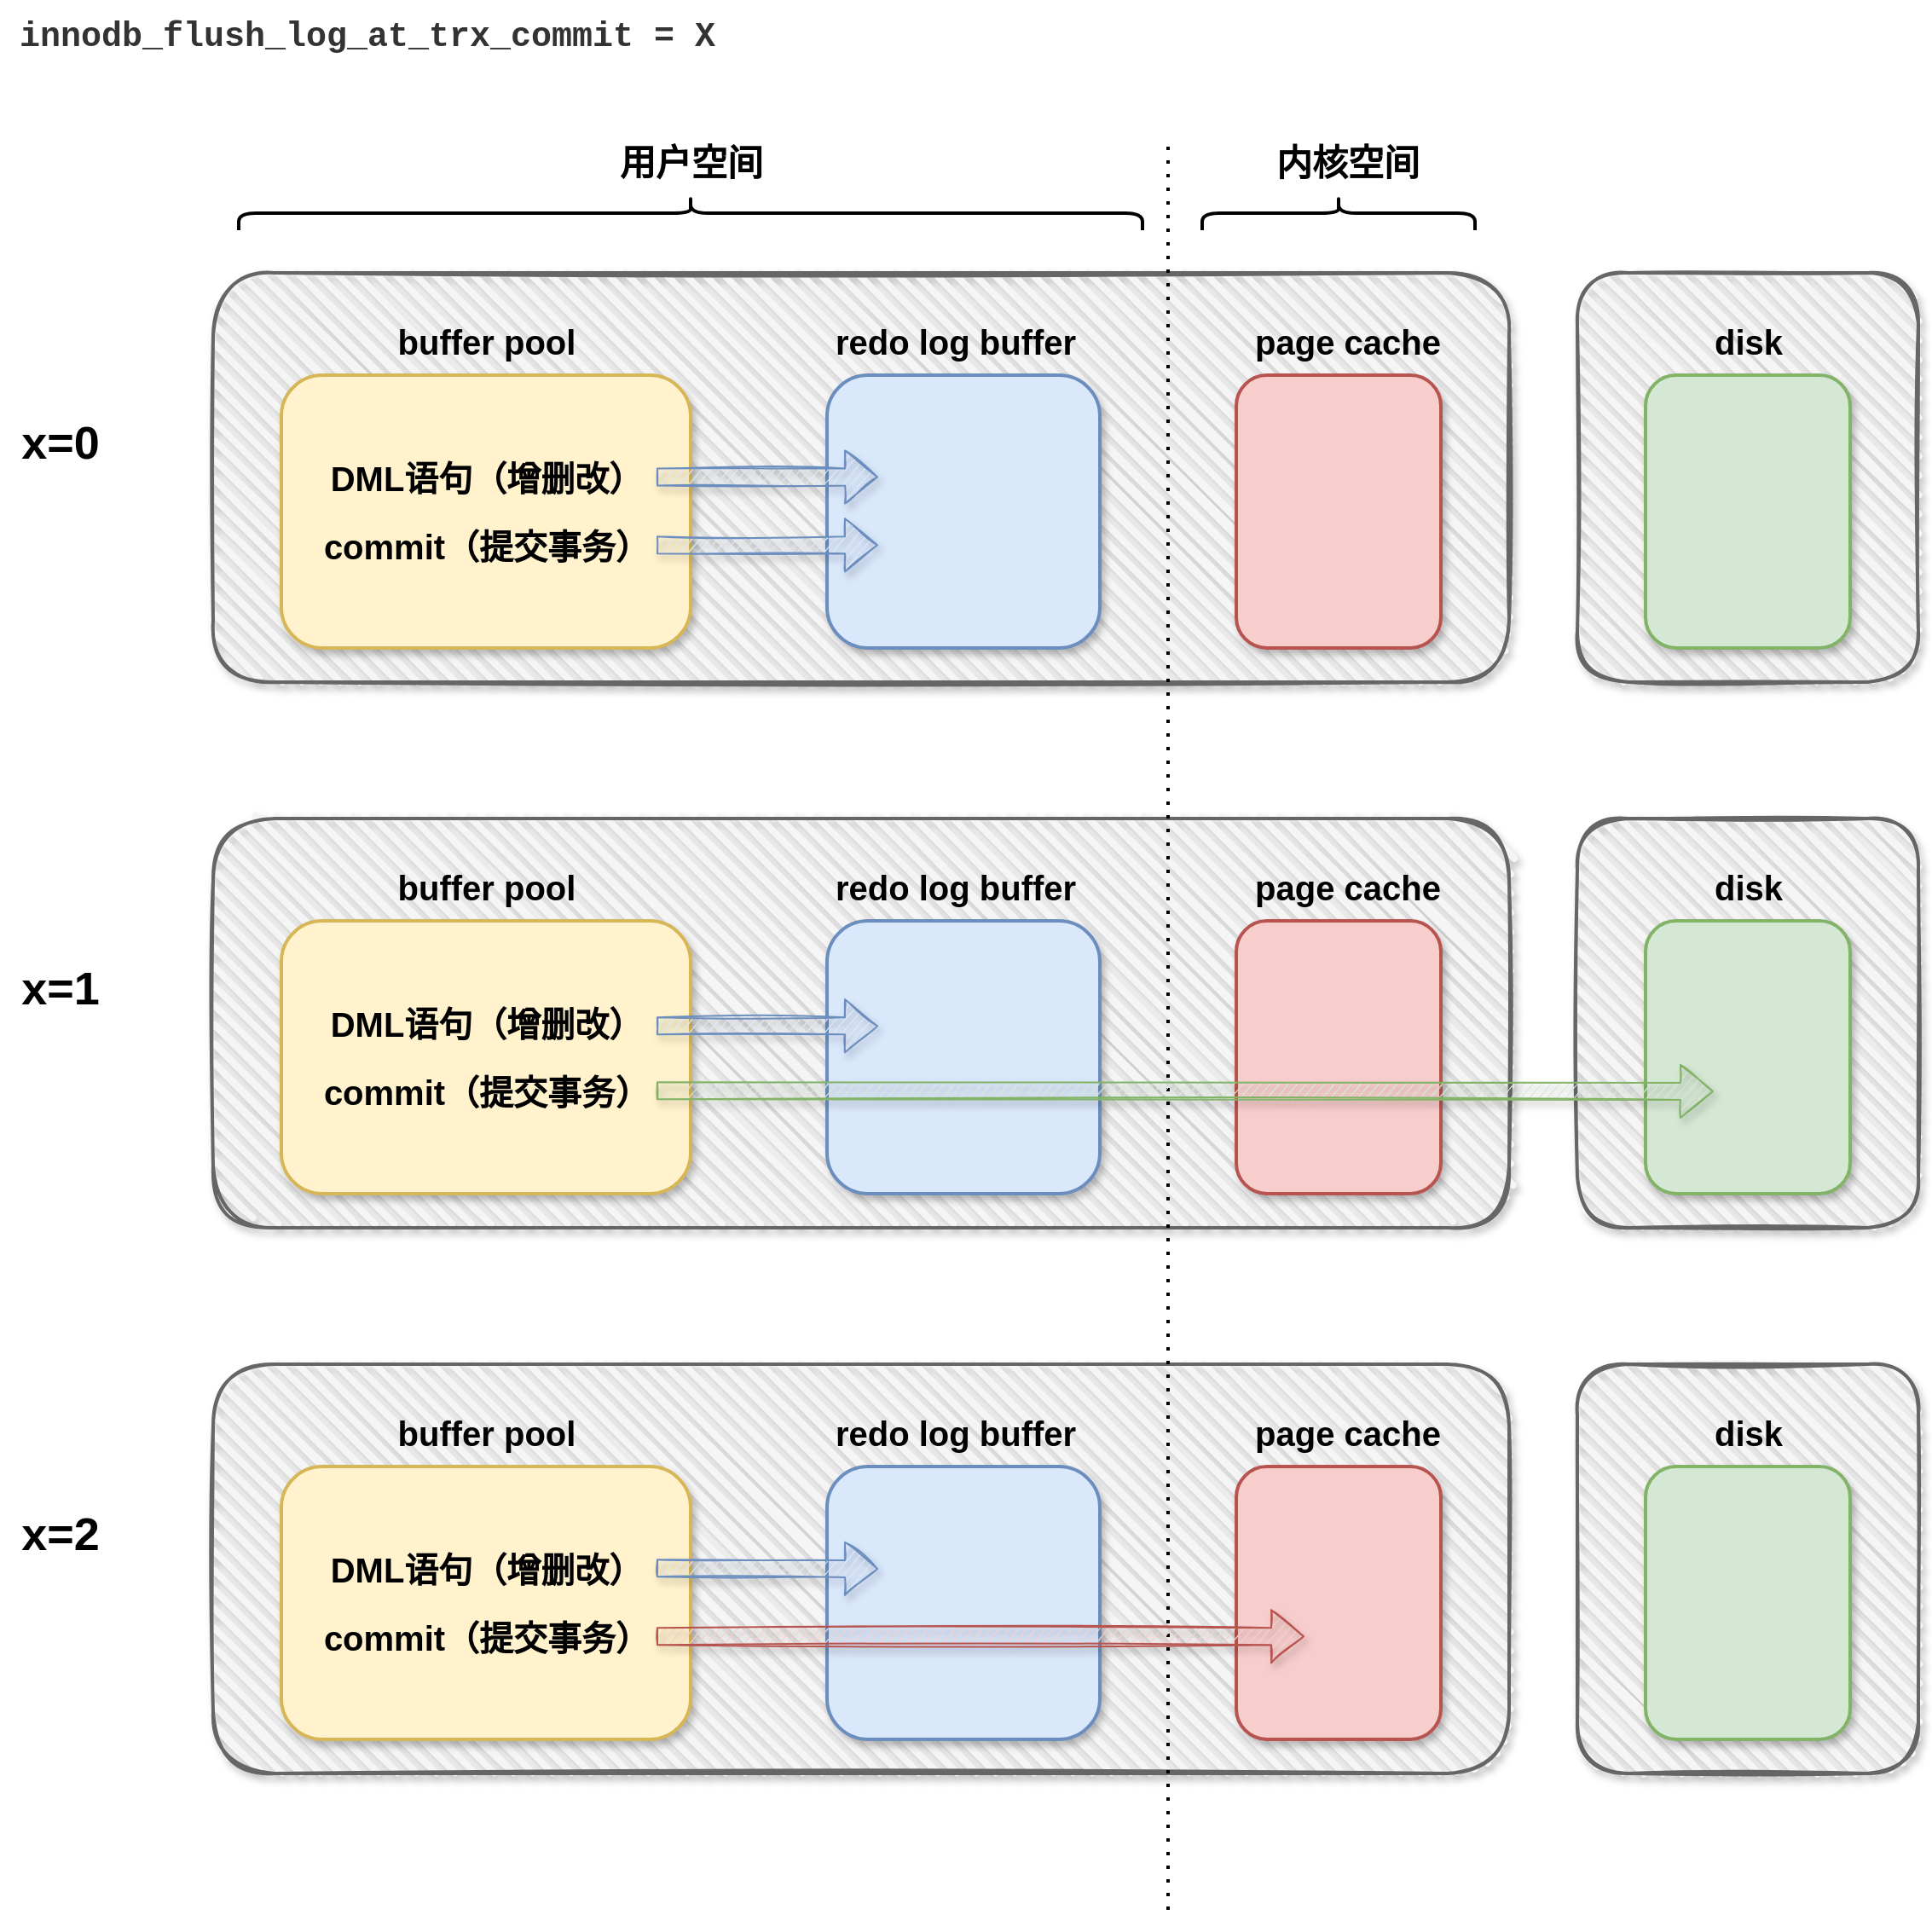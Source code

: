 <mxfile version="20.4.1" type="github">
  <diagram id="LJkzRXAmJUINt2x6cgg8" name="第 1 页">
    <mxGraphModel dx="2282" dy="1991" grid="1" gridSize="10" guides="1" tooltips="1" connect="1" arrows="1" fold="1" page="1" pageScale="1" pageWidth="827" pageHeight="1169" math="0" shadow="0">
      <root>
        <mxCell id="0" />
        <mxCell id="1" parent="0" />
        <mxCell id="_pXZU0co5bSJZ4ZsHfcl-16" value="" style="rounded=1;whiteSpace=wrap;html=1;strokeWidth=2;fillWeight=4;hachureGap=8;hachureAngle=45;fillColor=#f5f5f5;sketch=1;shadow=1;labelBackgroundColor=none;labelBorderColor=none;fontSize=20;fontColor=#333333;strokeColor=#666666;" vertex="1" parent="1">
          <mxGeometry x="880" y="80" width="200" height="240" as="geometry" />
        </mxCell>
        <mxCell id="_pXZU0co5bSJZ4ZsHfcl-15" value="" style="rounded=1;whiteSpace=wrap;html=1;strokeWidth=2;fillWeight=4;hachureGap=8;hachureAngle=45;fillColor=#f5f5f5;sketch=1;shadow=1;labelBackgroundColor=none;labelBorderColor=none;fontSize=20;fontColor=#333333;strokeColor=#666666;" vertex="1" parent="1">
          <mxGeometry x="80" y="80" width="760" height="240" as="geometry" />
        </mxCell>
        <mxCell id="_pXZU0co5bSJZ4ZsHfcl-1" value="" style="rounded=1;whiteSpace=wrap;html=1;strokeWidth=2;fillWeight=4;hachureGap=8;hachureAngle=45;fillColor=#fff2cc;sketch=0;strokeColor=#d6b656;shadow=1;" vertex="1" parent="1">
          <mxGeometry x="120" y="140" width="240" height="160" as="geometry" />
        </mxCell>
        <mxCell id="_pXZU0co5bSJZ4ZsHfcl-2" value="" style="rounded=1;whiteSpace=wrap;html=1;strokeWidth=2;fillWeight=4;hachureGap=8;hachureAngle=45;fillColor=#dae8fc;sketch=0;shadow=1;strokeColor=#6c8ebf;" vertex="1" parent="1">
          <mxGeometry x="440" y="140" width="160" height="160" as="geometry" />
        </mxCell>
        <mxCell id="_pXZU0co5bSJZ4ZsHfcl-3" value="" style="rounded=1;whiteSpace=wrap;html=1;strokeWidth=2;fillWeight=4;hachureGap=8;hachureAngle=45;fillColor=#f8cecc;sketch=0;shadow=1;strokeColor=#b85450;" vertex="1" parent="1">
          <mxGeometry x="680" y="140" width="120" height="160" as="geometry" />
        </mxCell>
        <mxCell id="_pXZU0co5bSJZ4ZsHfcl-5" value="" style="rounded=1;whiteSpace=wrap;html=1;strokeWidth=2;fillWeight=4;hachureGap=8;hachureAngle=45;fillColor=#d5e8d4;sketch=0;strokeColor=#82b366;shadow=1;" vertex="1" parent="1">
          <mxGeometry x="920" y="140" width="120" height="160" as="geometry" />
        </mxCell>
        <mxCell id="_pXZU0co5bSJZ4ZsHfcl-6" value="DML语句（增删改）" style="text;html=1;align=center;verticalAlign=middle;resizable=0;points=[];autosize=1;strokeColor=none;fillColor=none;fontStyle=1;fontSize=20;" vertex="1" parent="1">
          <mxGeometry x="135" y="180" width="210" height="40" as="geometry" />
        </mxCell>
        <mxCell id="_pXZU0co5bSJZ4ZsHfcl-7" value="commit（提交事务）" style="text;html=1;align=center;verticalAlign=middle;resizable=0;points=[];autosize=1;strokeColor=none;fillColor=none;fontStyle=1;fontSize=20;labelBackgroundColor=none;labelBorderColor=none;" vertex="1" parent="1">
          <mxGeometry x="135" y="220" width="210" height="40" as="geometry" />
        </mxCell>
        <mxCell id="_pXZU0co5bSJZ4ZsHfcl-8" value="buffer pool" style="text;html=1;align=center;verticalAlign=middle;resizable=0;points=[];autosize=1;strokeColor=none;fillColor=none;fontSize=20;fontStyle=1" vertex="1" parent="1">
          <mxGeometry x="175" y="100" width="130" height="40" as="geometry" />
        </mxCell>
        <mxCell id="_pXZU0co5bSJZ4ZsHfcl-10" value="redo log buffer" style="text;html=1;align=center;verticalAlign=middle;resizable=0;points=[];autosize=1;strokeColor=none;fillColor=none;fontSize=20;fontStyle=1" vertex="1" parent="1">
          <mxGeometry x="435" y="100" width="160" height="40" as="geometry" />
        </mxCell>
        <mxCell id="_pXZU0co5bSJZ4ZsHfcl-11" value="page cache" style="text;html=1;align=center;verticalAlign=middle;resizable=0;points=[];autosize=1;strokeColor=none;fillColor=none;fontSize=20;fontStyle=1" vertex="1" parent="1">
          <mxGeometry x="680" y="100" width="130" height="40" as="geometry" />
        </mxCell>
        <mxCell id="_pXZU0co5bSJZ4ZsHfcl-13" value="disk" style="text;html=1;align=center;verticalAlign=middle;resizable=0;points=[];autosize=1;strokeColor=none;fillColor=none;fontSize=20;fontStyle=1" vertex="1" parent="1">
          <mxGeometry x="950" y="100" width="60" height="40" as="geometry" />
        </mxCell>
        <mxCell id="_pXZU0co5bSJZ4ZsHfcl-19" value="" style="rounded=1;whiteSpace=wrap;html=1;strokeWidth=2;fillWeight=4;hachureGap=8;hachureAngle=45;fillColor=#f5f5f5;sketch=1;shadow=1;labelBackgroundColor=none;labelBorderColor=none;fontSize=20;fontColor=#333333;strokeColor=#666666;" vertex="1" parent="1">
          <mxGeometry x="880" y="400" width="200" height="240" as="geometry" />
        </mxCell>
        <mxCell id="_pXZU0co5bSJZ4ZsHfcl-20" value="" style="rounded=1;whiteSpace=wrap;html=1;strokeWidth=2;fillWeight=4;hachureGap=8;hachureAngle=45;fillColor=#f5f5f5;sketch=1;shadow=1;labelBackgroundColor=none;labelBorderColor=none;fontSize=20;fontColor=#333333;strokeColor=#666666;" vertex="1" parent="1">
          <mxGeometry x="80" y="400" width="760" height="240" as="geometry" />
        </mxCell>
        <mxCell id="_pXZU0co5bSJZ4ZsHfcl-21" value="" style="rounded=1;whiteSpace=wrap;html=1;strokeWidth=2;fillWeight=4;hachureGap=8;hachureAngle=45;fillColor=#fff2cc;sketch=0;strokeColor=#d6b656;shadow=1;" vertex="1" parent="1">
          <mxGeometry x="120" y="460" width="240" height="160" as="geometry" />
        </mxCell>
        <mxCell id="_pXZU0co5bSJZ4ZsHfcl-22" value="" style="rounded=1;whiteSpace=wrap;html=1;strokeWidth=2;fillWeight=4;hachureGap=8;hachureAngle=45;fillColor=#dae8fc;sketch=0;shadow=1;strokeColor=#6c8ebf;" vertex="1" parent="1">
          <mxGeometry x="440" y="460" width="160" height="160" as="geometry" />
        </mxCell>
        <mxCell id="_pXZU0co5bSJZ4ZsHfcl-23" value="" style="rounded=1;whiteSpace=wrap;html=1;strokeWidth=2;fillWeight=4;hachureGap=8;hachureAngle=45;fillColor=#f8cecc;sketch=0;shadow=1;strokeColor=#b85450;" vertex="1" parent="1">
          <mxGeometry x="680" y="460" width="120" height="160" as="geometry" />
        </mxCell>
        <mxCell id="_pXZU0co5bSJZ4ZsHfcl-24" value="" style="rounded=1;whiteSpace=wrap;html=1;strokeWidth=2;fillWeight=4;hachureGap=8;hachureAngle=45;fillColor=#d5e8d4;sketch=0;strokeColor=#82b366;shadow=1;" vertex="1" parent="1">
          <mxGeometry x="920" y="460" width="120" height="160" as="geometry" />
        </mxCell>
        <mxCell id="_pXZU0co5bSJZ4ZsHfcl-25" value="DML语句（增删改）" style="text;html=1;align=center;verticalAlign=middle;resizable=0;points=[];autosize=1;strokeColor=none;fillColor=none;fontStyle=1;fontSize=20;" vertex="1" parent="1">
          <mxGeometry x="135" y="500" width="210" height="40" as="geometry" />
        </mxCell>
        <mxCell id="_pXZU0co5bSJZ4ZsHfcl-26" value="commit（提交事务）" style="text;html=1;align=center;verticalAlign=middle;resizable=0;points=[];autosize=1;strokeColor=none;fillColor=none;fontStyle=1;fontSize=20;labelBackgroundColor=none;labelBorderColor=none;" vertex="1" parent="1">
          <mxGeometry x="135" y="540" width="210" height="40" as="geometry" />
        </mxCell>
        <mxCell id="_pXZU0co5bSJZ4ZsHfcl-27" value="buffer pool" style="text;html=1;align=center;verticalAlign=middle;resizable=0;points=[];autosize=1;strokeColor=none;fillColor=none;fontSize=20;fontStyle=1" vertex="1" parent="1">
          <mxGeometry x="175" y="420" width="130" height="40" as="geometry" />
        </mxCell>
        <mxCell id="_pXZU0co5bSJZ4ZsHfcl-28" value="redo log buffer" style="text;html=1;align=center;verticalAlign=middle;resizable=0;points=[];autosize=1;strokeColor=none;fillColor=none;fontSize=20;fontStyle=1" vertex="1" parent="1">
          <mxGeometry x="435" y="420" width="160" height="40" as="geometry" />
        </mxCell>
        <mxCell id="_pXZU0co5bSJZ4ZsHfcl-29" value="page cache" style="text;html=1;align=center;verticalAlign=middle;resizable=0;points=[];autosize=1;strokeColor=none;fillColor=none;fontSize=20;fontStyle=1" vertex="1" parent="1">
          <mxGeometry x="680" y="420" width="130" height="40" as="geometry" />
        </mxCell>
        <mxCell id="_pXZU0co5bSJZ4ZsHfcl-30" value="disk" style="text;html=1;align=center;verticalAlign=middle;resizable=0;points=[];autosize=1;strokeColor=none;fillColor=none;fontSize=20;fontStyle=1" vertex="1" parent="1">
          <mxGeometry x="950" y="420" width="60" height="40" as="geometry" />
        </mxCell>
        <mxCell id="_pXZU0co5bSJZ4ZsHfcl-31" value="" style="rounded=1;whiteSpace=wrap;html=1;strokeWidth=2;fillWeight=4;hachureGap=8;hachureAngle=45;fillColor=#f5f5f5;sketch=1;shadow=1;labelBackgroundColor=none;labelBorderColor=none;fontSize=20;fontColor=#333333;strokeColor=#666666;" vertex="1" parent="1">
          <mxGeometry x="880" y="720" width="200" height="240" as="geometry" />
        </mxCell>
        <mxCell id="_pXZU0co5bSJZ4ZsHfcl-32" value="" style="rounded=1;whiteSpace=wrap;html=1;strokeWidth=2;fillWeight=4;hachureGap=8;hachureAngle=45;fillColor=#f5f5f5;sketch=1;shadow=1;labelBackgroundColor=none;labelBorderColor=none;fontSize=20;fontColor=#333333;strokeColor=#666666;" vertex="1" parent="1">
          <mxGeometry x="80" y="720" width="760" height="240" as="geometry" />
        </mxCell>
        <mxCell id="_pXZU0co5bSJZ4ZsHfcl-33" value="" style="rounded=1;whiteSpace=wrap;html=1;strokeWidth=2;fillWeight=4;hachureGap=8;hachureAngle=45;fillColor=#fff2cc;sketch=0;strokeColor=#d6b656;shadow=1;" vertex="1" parent="1">
          <mxGeometry x="120" y="780" width="240" height="160" as="geometry" />
        </mxCell>
        <mxCell id="_pXZU0co5bSJZ4ZsHfcl-34" value="" style="rounded=1;whiteSpace=wrap;html=1;strokeWidth=2;fillWeight=4;hachureGap=8;hachureAngle=45;fillColor=#dae8fc;sketch=0;shadow=1;strokeColor=#6c8ebf;" vertex="1" parent="1">
          <mxGeometry x="440" y="780" width="160" height="160" as="geometry" />
        </mxCell>
        <mxCell id="_pXZU0co5bSJZ4ZsHfcl-35" value="" style="rounded=1;whiteSpace=wrap;html=1;strokeWidth=2;fillWeight=4;hachureGap=8;hachureAngle=45;fillColor=#f8cecc;sketch=0;shadow=1;strokeColor=#b85450;" vertex="1" parent="1">
          <mxGeometry x="680" y="780" width="120" height="160" as="geometry" />
        </mxCell>
        <mxCell id="_pXZU0co5bSJZ4ZsHfcl-36" value="" style="rounded=1;whiteSpace=wrap;html=1;strokeWidth=2;fillWeight=4;hachureGap=8;hachureAngle=45;fillColor=#d5e8d4;sketch=0;strokeColor=#82b366;shadow=1;" vertex="1" parent="1">
          <mxGeometry x="920" y="780" width="120" height="160" as="geometry" />
        </mxCell>
        <mxCell id="_pXZU0co5bSJZ4ZsHfcl-37" value="DML语句（增删改）" style="text;html=1;align=center;verticalAlign=middle;resizable=0;points=[];autosize=1;strokeColor=none;fillColor=none;fontStyle=1;fontSize=20;" vertex="1" parent="1">
          <mxGeometry x="135" y="820" width="210" height="40" as="geometry" />
        </mxCell>
        <mxCell id="_pXZU0co5bSJZ4ZsHfcl-38" value="commit（提交事务）" style="text;html=1;align=center;verticalAlign=middle;resizable=0;points=[];autosize=1;strokeColor=none;fillColor=none;fontStyle=1;fontSize=20;labelBackgroundColor=none;labelBorderColor=none;" vertex="1" parent="1">
          <mxGeometry x="135" y="860" width="210" height="40" as="geometry" />
        </mxCell>
        <mxCell id="_pXZU0co5bSJZ4ZsHfcl-39" value="buffer pool" style="text;html=1;align=center;verticalAlign=middle;resizable=0;points=[];autosize=1;strokeColor=none;fillColor=none;fontSize=20;fontStyle=1" vertex="1" parent="1">
          <mxGeometry x="175" y="740" width="130" height="40" as="geometry" />
        </mxCell>
        <mxCell id="_pXZU0co5bSJZ4ZsHfcl-40" value="redo log buffer" style="text;html=1;align=center;verticalAlign=middle;resizable=0;points=[];autosize=1;strokeColor=none;fillColor=none;fontSize=20;fontStyle=1" vertex="1" parent="1">
          <mxGeometry x="435" y="740" width="160" height="40" as="geometry" />
        </mxCell>
        <mxCell id="_pXZU0co5bSJZ4ZsHfcl-41" value="page cache" style="text;html=1;align=center;verticalAlign=middle;resizable=0;points=[];autosize=1;strokeColor=none;fillColor=none;fontSize=20;fontStyle=1" vertex="1" parent="1">
          <mxGeometry x="680" y="740" width="130" height="40" as="geometry" />
        </mxCell>
        <mxCell id="_pXZU0co5bSJZ4ZsHfcl-42" value="disk" style="text;html=1;align=center;verticalAlign=middle;resizable=0;points=[];autosize=1;strokeColor=none;fillColor=none;fontSize=20;fontStyle=1" vertex="1" parent="1">
          <mxGeometry x="950" y="740" width="60" height="40" as="geometry" />
        </mxCell>
        <mxCell id="_pXZU0co5bSJZ4ZsHfcl-43" value="x=0" style="text;html=1;align=center;verticalAlign=middle;resizable=0;points=[];autosize=1;strokeColor=none;fillColor=none;fontSize=27;fontStyle=1" vertex="1" parent="1">
          <mxGeometry x="-45" y="155" width="70" height="50" as="geometry" />
        </mxCell>
        <mxCell id="_pXZU0co5bSJZ4ZsHfcl-44" value="&lt;span style=&quot;caret-color: rgb(51, 51, 51); color: rgb(51, 51, 51); font-family: &amp;quot;Lucida Console&amp;quot;, Consolas, Courier, monospace; font-size: 20px; orphans: 4; text-align: left; text-size-adjust: auto;&quot;&gt;innodb_flush_log_at_trx_commit = X&lt;/span&gt;" style="text;html=1;align=center;verticalAlign=middle;resizable=0;points=[];autosize=1;strokeColor=none;fillColor=none;fontSize=20;fontStyle=1;labelBackgroundColor=none;shadow=0;" vertex="1" parent="1">
          <mxGeometry x="-45" y="-80" width="430" height="40" as="geometry" />
        </mxCell>
        <mxCell id="_pXZU0co5bSJZ4ZsHfcl-47" value="x=1" style="text;html=1;align=center;verticalAlign=middle;resizable=0;points=[];autosize=1;strokeColor=none;fillColor=none;fontSize=27;fontStyle=1" vertex="1" parent="1">
          <mxGeometry x="-45" y="475" width="70" height="50" as="geometry" />
        </mxCell>
        <mxCell id="_pXZU0co5bSJZ4ZsHfcl-48" value="x=2" style="text;html=1;align=center;verticalAlign=middle;resizable=0;points=[];autosize=1;strokeColor=none;fillColor=none;fontSize=27;fontStyle=1" vertex="1" parent="1">
          <mxGeometry x="-45" y="795" width="70" height="50" as="geometry" />
        </mxCell>
        <mxCell id="_pXZU0co5bSJZ4ZsHfcl-49" value="" style="endArrow=none;dashed=1;html=1;dashPattern=1 3;strokeWidth=2;rounded=0;fontSize=27;" edge="1" parent="1">
          <mxGeometry width="50" height="50" relative="1" as="geometry">
            <mxPoint x="640" y="1040" as="sourcePoint" />
            <mxPoint x="640" as="targetPoint" />
          </mxGeometry>
        </mxCell>
        <mxCell id="_pXZU0co5bSJZ4ZsHfcl-50" value="" style="shape=curlyBracket;whiteSpace=wrap;html=1;rounded=1;shadow=0;labelBackgroundColor=none;labelBorderColor=none;sketch=0;fontSize=29;rotation=90;strokeWidth=2;fontStyle=1" vertex="1" parent="1">
          <mxGeometry x="350" y="-220" width="20" height="530" as="geometry" />
        </mxCell>
        <mxCell id="_pXZU0co5bSJZ4ZsHfcl-51" value="" style="shape=curlyBracket;whiteSpace=wrap;html=1;rounded=1;shadow=0;labelBackgroundColor=none;labelBorderColor=none;sketch=0;fontSize=29;rotation=90;strokeWidth=2;fontStyle=1" vertex="1" parent="1">
          <mxGeometry x="730" y="-35" width="20" height="160" as="geometry" />
        </mxCell>
        <mxCell id="_pXZU0co5bSJZ4ZsHfcl-54" value="用户空间" style="text;html=1;align=center;verticalAlign=middle;resizable=0;points=[];autosize=1;strokeColor=none;fillColor=none;fontSize=21;strokeWidth=2;fontStyle=1" vertex="1" parent="1">
          <mxGeometry x="305" y="-5" width="110" height="40" as="geometry" />
        </mxCell>
        <mxCell id="_pXZU0co5bSJZ4ZsHfcl-55" value="内核空间" style="text;html=1;align=center;verticalAlign=middle;resizable=0;points=[];autosize=1;strokeColor=none;fillColor=none;fontSize=21;strokeWidth=2;fontStyle=1" vertex="1" parent="1">
          <mxGeometry x="690" y="-5" width="110" height="40" as="geometry" />
        </mxCell>
        <mxCell id="_pXZU0co5bSJZ4ZsHfcl-56" value="" style="shape=flexArrow;endArrow=classic;html=1;rounded=1;fontSize=21;fillColor=#dae8fc;strokeColor=#6c8ebf;sketch=1;shadow=1;fillStyle=hachure;" edge="1" parent="1">
          <mxGeometry width="50" height="50" relative="1" as="geometry">
            <mxPoint x="340" y="199.72" as="sourcePoint" />
            <mxPoint x="470" y="199.72" as="targetPoint" />
          </mxGeometry>
        </mxCell>
        <mxCell id="_pXZU0co5bSJZ4ZsHfcl-59" value="" style="shape=flexArrow;endArrow=classic;html=1;rounded=1;fontSize=21;fillColor=#dae8fc;strokeColor=#6c8ebf;sketch=1;shadow=1;fillStyle=hachure;" edge="1" parent="1">
          <mxGeometry width="50" height="50" relative="1" as="geometry">
            <mxPoint x="340" y="239.67" as="sourcePoint" />
            <mxPoint x="470" y="239.67" as="targetPoint" />
          </mxGeometry>
        </mxCell>
        <mxCell id="_pXZU0co5bSJZ4ZsHfcl-60" value="" style="shape=flexArrow;endArrow=classic;html=1;rounded=1;fontSize=21;fillColor=#dae8fc;strokeColor=#6c8ebf;sketch=1;shadow=1;fillStyle=hachure;" edge="1" parent="1">
          <mxGeometry width="50" height="50" relative="1" as="geometry">
            <mxPoint x="340" y="521.67" as="sourcePoint" />
            <mxPoint x="470" y="521.67" as="targetPoint" />
          </mxGeometry>
        </mxCell>
        <mxCell id="_pXZU0co5bSJZ4ZsHfcl-61" value="" style="shape=flexArrow;endArrow=classic;html=1;rounded=1;fontSize=21;fillColor=#dae8fc;strokeColor=#6c8ebf;sketch=1;shadow=1;fillStyle=hachure;" edge="1" parent="1">
          <mxGeometry width="50" height="50" relative="1" as="geometry">
            <mxPoint x="340" y="839.67" as="sourcePoint" />
            <mxPoint x="470" y="840" as="targetPoint" />
          </mxGeometry>
        </mxCell>
        <mxCell id="_pXZU0co5bSJZ4ZsHfcl-62" value="" style="shape=flexArrow;endArrow=classic;html=1;rounded=1;fontSize=21;fillColor=#d5e8d4;strokeColor=#82b366;sketch=1;shadow=1;fillStyle=hachure;" edge="1" parent="1">
          <mxGeometry width="50" height="50" relative="1" as="geometry">
            <mxPoint x="340" y="559.64" as="sourcePoint" />
            <mxPoint x="960" y="560" as="targetPoint" />
          </mxGeometry>
        </mxCell>
        <mxCell id="_pXZU0co5bSJZ4ZsHfcl-63" value="" style="shape=flexArrow;endArrow=classic;html=1;rounded=1;fontSize=21;fillColor=#f8cecc;strokeColor=#b85450;sketch=1;shadow=1;fillStyle=hachure;" edge="1" parent="1">
          <mxGeometry width="50" height="50" relative="1" as="geometry">
            <mxPoint x="340" y="879.67" as="sourcePoint" />
            <mxPoint x="720" y="879.67" as="targetPoint" />
          </mxGeometry>
        </mxCell>
      </root>
    </mxGraphModel>
  </diagram>
</mxfile>
